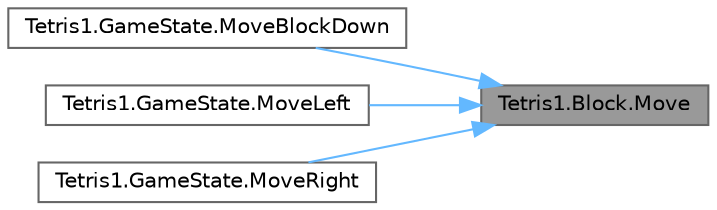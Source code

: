 digraph "Tetris1.Block.Move"
{
 // LATEX_PDF_SIZE
  bgcolor="transparent";
  edge [fontname=Helvetica,fontsize=10,labelfontname=Helvetica,labelfontsize=10];
  node [fontname=Helvetica,fontsize=10,shape=box,height=0.2,width=0.4];
  rankdir="RL";
  Node1 [id="Node000001",label="Tetris1.Block.Move",height=0.2,width=0.4,color="gray40", fillcolor="grey60", style="filled", fontcolor="black",tooltip=" "];
  Node1 -> Node2 [id="edge1_Node000001_Node000002",dir="back",color="steelblue1",style="solid",tooltip=" "];
  Node2 [id="Node000002",label="Tetris1.GameState.MoveBlockDown",height=0.2,width=0.4,color="grey40", fillcolor="white", style="filled",URL="$class_tetris1_1_1_game_state.html#a1c061294d237f5943cbf9f7f4e1ec63c",tooltip=" "];
  Node1 -> Node3 [id="edge2_Node000001_Node000003",dir="back",color="steelblue1",style="solid",tooltip=" "];
  Node3 [id="Node000003",label="Tetris1.GameState.MoveLeft",height=0.2,width=0.4,color="grey40", fillcolor="white", style="filled",URL="$class_tetris1_1_1_game_state.html#aa660c1c5dc4ac2da4ea6e1e348189f13",tooltip=" "];
  Node1 -> Node4 [id="edge3_Node000001_Node000004",dir="back",color="steelblue1",style="solid",tooltip=" "];
  Node4 [id="Node000004",label="Tetris1.GameState.MoveRight",height=0.2,width=0.4,color="grey40", fillcolor="white", style="filled",URL="$class_tetris1_1_1_game_state.html#aea7634f6428f12e9045ac8d679e2d51f",tooltip=" "];
}
